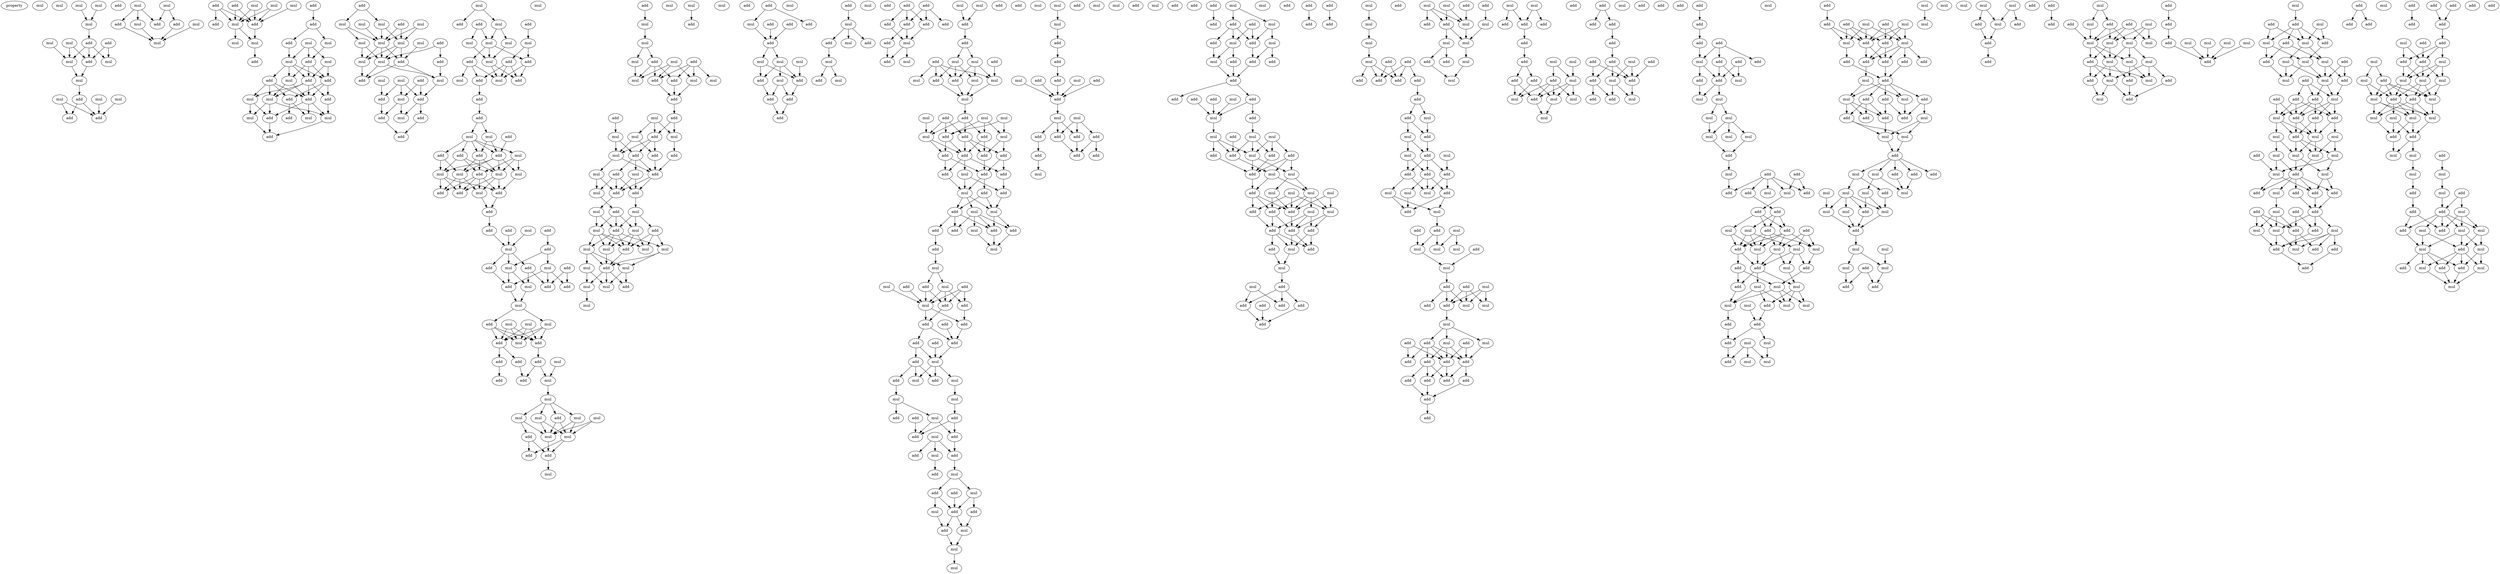 digraph {
    node [fontcolor=black]
    property [mul=2,lf=1.8]
    0 [ label = mul ];
    1 [ label = mul ];
    2 [ label = mul ];
    3 [ label = mul ];
    4 [ label = mul ];
    5 [ label = mul ];
    6 [ label = add ];
    7 [ label = add ];
    8 [ label = mul ];
    9 [ label = mul ];
    10 [ label = mul ];
    11 [ label = add ];
    12 [ label = mul ];
    13 [ label = mul ];
    14 [ label = mul ];
    15 [ label = add ];
    16 [ label = mul ];
    17 [ label = add ];
    18 [ label = add ];
    19 [ label = add ];
    20 [ label = mul ];
    21 [ label = mul ];
    22 [ label = add ];
    23 [ label = add ];
    24 [ label = add ];
    25 [ label = mul ];
    26 [ label = mul ];
    27 [ label = mul ];
    28 [ label = add ];
    29 [ label = add ];
    30 [ label = mul ];
    31 [ label = mul ];
    32 [ label = mul ];
    33 [ label = add ];
    34 [ label = mul ];
    35 [ label = add ];
    36 [ label = mul ];
    37 [ label = mul ];
    38 [ label = add ];
    39 [ label = add ];
    40 [ label = add ];
    41 [ label = add ];
    42 [ label = mul ];
    43 [ label = mul ];
    44 [ label = add ];
    45 [ label = mul ];
    46 [ label = mul ];
    47 [ label = add ];
    48 [ label = add ];
    49 [ label = mul ];
    50 [ label = add ];
    51 [ label = mul ];
    52 [ label = add ];
    53 [ label = add ];
    54 [ label = add ];
    55 [ label = mul ];
    56 [ label = mul ];
    57 [ label = mul ];
    58 [ label = add ];
    59 [ label = add ];
    60 [ label = mul ];
    61 [ label = add ];
    62 [ label = add ];
    63 [ label = add ];
    64 [ label = mul ];
    65 [ label = mul ];
    66 [ label = mul ];
    67 [ label = mul ];
    68 [ label = mul ];
    69 [ label = add ];
    70 [ label = mul ];
    71 [ label = mul ];
    72 [ label = mul ];
    73 [ label = add ];
    74 [ label = mul ];
    75 [ label = mul ];
    76 [ label = add ];
    77 [ label = add ];
    78 [ label = mul ];
    79 [ label = mul ];
    80 [ label = add ];
    81 [ label = mul ];
    82 [ label = mul ];
    83 [ label = add ];
    84 [ label = add ];
    85 [ label = mul ];
    86 [ label = add ];
    87 [ label = add ];
    88 [ label = add ];
    89 [ label = mul ];
    90 [ label = add ];
    91 [ label = add ];
    92 [ label = add ];
    93 [ label = mul ];
    94 [ label = mul ];
    95 [ label = mul ];
    96 [ label = mul ];
    97 [ label = mul ];
    98 [ label = mul ];
    99 [ label = add ];
    100 [ label = add ];
    101 [ label = add ];
    102 [ label = add ];
    103 [ label = mul ];
    104 [ label = mul ];
    105 [ label = mul ];
    106 [ label = add ];
    107 [ label = add ];
    108 [ label = add ];
    109 [ label = mul ];
    110 [ label = mul ];
    111 [ label = add ];
    112 [ label = add ];
    113 [ label = mul ];
    114 [ label = add ];
    115 [ label = add ];
    116 [ label = add ];
    117 [ label = mul ];
    118 [ label = mul ];
    119 [ label = mul ];
    120 [ label = mul ];
    121 [ label = add ];
    122 [ label = mul ];
    123 [ label = add ];
    124 [ label = add ];
    125 [ label = add ];
    126 [ label = add ];
    127 [ label = add ];
    128 [ label = mul ];
    129 [ label = add ];
    130 [ label = add ];
    131 [ label = mul ];
    132 [ label = add ];
    133 [ label = mul ];
    134 [ label = add ];
    135 [ label = add ];
    136 [ label = add ];
    137 [ label = mul ];
    138 [ label = add ];
    139 [ label = mul ];
    140 [ label = add ];
    141 [ label = add ];
    142 [ label = mul ];
    143 [ label = mul ];
    144 [ label = mul ];
    145 [ label = add ];
    146 [ label = mul ];
    147 [ label = mul ];
    148 [ label = add ];
    149 [ label = add ];
    150 [ label = add ];
    151 [ label = mul ];
    152 [ label = add ];
    153 [ label = add ];
    154 [ label = add ];
    155 [ label = add ];
    156 [ label = mul ];
    157 [ label = mul ];
    158 [ label = mul ];
    159 [ label = add ];
    160 [ label = mul ];
    161 [ label = mul ];
    162 [ label = mul ];
    163 [ label = mul ];
    164 [ label = mul ];
    165 [ label = add ];
    166 [ label = add ];
    167 [ label = add ];
    168 [ label = add ];
    169 [ label = mul ];
    170 [ label = mul ];
    171 [ label = mul ];
    172 [ label = mul ];
    173 [ label = add ];
    174 [ label = mul ];
    175 [ label = add ];
    176 [ label = mul ];
    177 [ label = mul ];
    178 [ label = add ];
    179 [ label = add ];
    180 [ label = mul ];
    181 [ label = add ];
    182 [ label = add ];
    183 [ label = mul ];
    184 [ label = add ];
    185 [ label = add ];
    186 [ label = mul ];
    187 [ label = mul ];
    188 [ label = mul ];
    189 [ label = add ];
    190 [ label = mul ];
    191 [ label = add ];
    192 [ label = add ];
    193 [ label = mul ];
    194 [ label = add ];
    195 [ label = add ];
    196 [ label = mul ];
    197 [ label = mul ];
    198 [ label = add ];
    199 [ label = add ];
    200 [ label = add ];
    201 [ label = mul ];
    202 [ label = mul ];
    203 [ label = add ];
    204 [ label = add ];
    205 [ label = mul ];
    206 [ label = mul ];
    207 [ label = mul ];
    208 [ label = mul ];
    209 [ label = mul ];
    210 [ label = add ];
    211 [ label = mul ];
    212 [ label = mul ];
    213 [ label = mul ];
    214 [ label = add ];
    215 [ label = mul ];
    216 [ label = mul ];
    217 [ label = add ];
    218 [ label = mul ];
    219 [ label = mul ];
    220 [ label = mul ];
    221 [ label = add ];
    222 [ label = mul ];
    223 [ label = add ];
    224 [ label = add ];
    225 [ label = mul ];
    226 [ label = add ];
    227 [ label = add ];
    228 [ label = add ];
    229 [ label = mul ];
    230 [ label = add ];
    231 [ label = mul ];
    232 [ label = mul ];
    233 [ label = mul ];
    234 [ label = add ];
    235 [ label = mul ];
    236 [ label = add ];
    237 [ label = add ];
    238 [ label = add ];
    239 [ label = add ];
    240 [ label = add ];
    241 [ label = mul ];
    242 [ label = mul ];
    243 [ label = add ];
    244 [ label = mul ];
    245 [ label = add ];
    246 [ label = add ];
    247 [ label = mul ];
    248 [ label = add ];
    249 [ label = mul ];
    250 [ label = add ];
    251 [ label = add ];
    252 [ label = add ];
    253 [ label = add ];
    254 [ label = add ];
    255 [ label = add ];
    256 [ label = add ];
    257 [ label = mul ];
    258 [ label = add ];
    259 [ label = mul ];
    260 [ label = mul ];
    261 [ label = mul ];
    262 [ label = add ];
    263 [ label = add ];
    264 [ label = add ];
    265 [ label = mul ];
    266 [ label = add ];
    267 [ label = mul ];
    268 [ label = mul ];
    269 [ label = mul ];
    270 [ label = mul ];
    271 [ label = add ];
    272 [ label = add ];
    273 [ label = mul ];
    274 [ label = mul ];
    275 [ label = mul ];
    276 [ label = add ];
    277 [ label = mul ];
    278 [ label = add ];
    279 [ label = add ];
    280 [ label = mul ];
    281 [ label = mul ];
    282 [ label = add ];
    283 [ label = add ];
    284 [ label = add ];
    285 [ label = add ];
    286 [ label = add ];
    287 [ label = add ];
    288 [ label = add ];
    289 [ label = add ];
    290 [ label = add ];
    291 [ label = mul ];
    292 [ label = add ];
    293 [ label = mul ];
    294 [ label = add ];
    295 [ label = mul ];
    296 [ label = add ];
    297 [ label = mul ];
    298 [ label = add ];
    299 [ label = add ];
    300 [ label = add ];
    301 [ label = add ];
    302 [ label = mul ];
    303 [ label = add ];
    304 [ label = mul ];
    305 [ label = mul ];
    306 [ label = mul ];
    307 [ label = add ];
    308 [ label = add ];
    309 [ label = add ];
    310 [ label = mul ];
    311 [ label = add ];
    312 [ label = add ];
    313 [ label = mul ];
    314 [ label = add ];
    315 [ label = add ];
    316 [ label = add ];
    317 [ label = add ];
    318 [ label = add ];
    319 [ label = add ];
    320 [ label = add ];
    321 [ label = mul ];
    322 [ label = mul ];
    323 [ label = add ];
    324 [ label = add ];
    325 [ label = mul ];
    326 [ label = mul ];
    327 [ label = add ];
    328 [ label = mul ];
    329 [ label = add ];
    330 [ label = mul ];
    331 [ label = add ];
    332 [ label = add ];
    333 [ label = add ];
    334 [ label = mul ];
    335 [ label = add ];
    336 [ label = add ];
    337 [ label = mul ];
    338 [ label = mul ];
    339 [ label = add ];
    340 [ label = add ];
    341 [ label = add ];
    342 [ label = mul ];
    343 [ label = add ];
    344 [ label = add ];
    345 [ label = mul ];
    346 [ label = add ];
    347 [ label = mul ];
    348 [ label = add ];
    349 [ label = add ];
    350 [ label = mul ];
    351 [ label = mul ];
    352 [ label = mul ];
    353 [ label = mul ];
    354 [ label = add ];
    355 [ label = mul ];
    356 [ label = add ];
    357 [ label = mul ];
    358 [ label = mul ];
    359 [ label = add ];
    360 [ label = mul ];
    361 [ label = add ];
    362 [ label = mul ];
    363 [ label = add ];
    364 [ label = add ];
    365 [ label = mul ];
    366 [ label = add ];
    367 [ label = add ];
    368 [ label = mul ];
    369 [ label = mul ];
    370 [ label = add ];
    371 [ label = add ];
    372 [ label = add ];
    373 [ label = add ];
    374 [ label = add ];
    375 [ label = add ];
    376 [ label = add ];
    377 [ label = add ];
    378 [ label = mul ];
    379 [ label = add ];
    380 [ label = add ];
    381 [ label = add ];
    382 [ label = mul ];
    383 [ label = mul ];
    384 [ label = add ];
    385 [ label = add ];
    386 [ label = mul ];
    387 [ label = mul ];
    388 [ label = add ];
    389 [ label = add ];
    390 [ label = add ];
    391 [ label = mul ];
    392 [ label = add ];
    393 [ label = mul ];
    394 [ label = add ];
    395 [ label = add ];
    396 [ label = mul ];
    397 [ label = add ];
    398 [ label = add ];
    399 [ label = add ];
    400 [ label = add ];
    401 [ label = add ];
    402 [ label = mul ];
    403 [ label = mul ];
    404 [ label = add ];
    405 [ label = mul ];
    406 [ label = mul ];
    407 [ label = add ];
    408 [ label = add ];
    409 [ label = add ];
    410 [ label = mul ];
    411 [ label = add ];
    412 [ label = mul ];
    413 [ label = mul ];
    414 [ label = add ];
    415 [ label = mul ];
    416 [ label = mul ];
    417 [ label = mul ];
    418 [ label = mul ];
    419 [ label = add ];
    420 [ label = mul ];
    421 [ label = mul ];
    422 [ label = add ];
    423 [ label = add ];
    424 [ label = add ];
    425 [ label = add ];
    426 [ label = add ];
    427 [ label = add ];
    428 [ label = add ];
    429 [ label = mul ];
    430 [ label = add ];
    431 [ label = add ];
    432 [ label = mul ];
    433 [ label = add ];
    434 [ label = add ];
    435 [ label = mul ];
    436 [ label = add ];
    437 [ label = add ];
    438 [ label = add ];
    439 [ label = add ];
    440 [ label = add ];
    441 [ label = add ];
    442 [ label = add ];
    443 [ label = mul ];
    444 [ label = mul ];
    445 [ label = add ];
    446 [ label = mul ];
    447 [ label = add ];
    448 [ label = mul ];
    449 [ label = add ];
    450 [ label = add ];
    451 [ label = add ];
    452 [ label = add ];
    453 [ label = add ];
    454 [ label = add ];
    455 [ label = mul ];
    456 [ label = add ];
    457 [ label = add ];
    458 [ label = add ];
    459 [ label = mul ];
    460 [ label = add ];
    461 [ label = mul ];
    462 [ label = mul ];
    463 [ label = add ];
    464 [ label = add ];
    465 [ label = add ];
    466 [ label = add ];
    467 [ label = mul ];
    468 [ label = mul ];
    469 [ label = mul ];
    470 [ label = mul ];
    471 [ label = add ];
    472 [ label = add ];
    473 [ label = mul ];
    474 [ label = add ];
    475 [ label = mul ];
    476 [ label = add ];
    477 [ label = mul ];
    478 [ label = mul ];
    479 [ label = mul ];
    480 [ label = add ];
    481 [ label = mul ];
    482 [ label = add ];
    483 [ label = add ];
    484 [ label = add ];
    485 [ label = mul ];
    486 [ label = mul ];
    487 [ label = mul ];
    488 [ label = add ];
    489 [ label = mul ];
    490 [ label = add ];
    491 [ label = mul ];
    492 [ label = add ];
    493 [ label = add ];
    494 [ label = add ];
    495 [ label = add ];
    496 [ label = add ];
    497 [ label = add ];
    498 [ label = add ];
    499 [ label = add ];
    500 [ label = add ];
    501 [ label = add ];
    502 [ label = mul ];
    503 [ label = add ];
    504 [ label = add ];
    505 [ label = mul ];
    506 [ label = add ];
    507 [ label = mul ];
    508 [ label = add ];
    509 [ label = add ];
    510 [ label = mul ];
    511 [ label = mul ];
    512 [ label = mul ];
    513 [ label = add ];
    514 [ label = add ];
    515 [ label = mul ];
    516 [ label = mul ];
    517 [ label = mul ];
    518 [ label = mul ];
    519 [ label = add ];
    520 [ label = add ];
    521 [ label = add ];
    522 [ label = add ];
    523 [ label = add ];
    524 [ label = mul ];
    525 [ label = add ];
    526 [ label = mul ];
    527 [ label = add ];
    528 [ label = add ];
    529 [ label = mul ];
    530 [ label = add ];
    531 [ label = mul ];
    532 [ label = mul ];
    533 [ label = add ];
    534 [ label = mul ];
    535 [ label = mul ];
    536 [ label = add ];
    537 [ label = mul ];
    538 [ label = add ];
    539 [ label = add ];
    540 [ label = add ];
    541 [ label = add ];
    542 [ label = add ];
    543 [ label = add ];
    544 [ label = add ];
    545 [ label = add ];
    546 [ label = add ];
    547 [ label = mul ];
    548 [ label = add ];
    549 [ label = mul ];
    550 [ label = add ];
    551 [ label = mul ];
    552 [ label = add ];
    553 [ label = add ];
    554 [ label = add ];
    555 [ label = add ];
    556 [ label = add ];
    557 [ label = add ];
    558 [ label = add ];
    559 [ label = add ];
    560 [ label = add ];
    561 [ label = mul ];
    562 [ label = mul ];
    563 [ label = add ];
    564 [ label = add ];
    565 [ label = mul ];
    566 [ label = mul ];
    567 [ label = mul ];
    568 [ label = mul ];
    569 [ label = mul ];
    570 [ label = mul ];
    571 [ label = mul ];
    572 [ label = add ];
    573 [ label = mul ];
    574 [ label = add ];
    575 [ label = add ];
    576 [ label = mul ];
    577 [ label = add ];
    578 [ label = mul ];
    579 [ label = add ];
    580 [ label = add ];
    581 [ label = add ];
    582 [ label = add ];
    583 [ label = mul ];
    584 [ label = add ];
    585 [ label = add ];
    586 [ label = mul ];
    587 [ label = add ];
    588 [ label = mul ];
    589 [ label = mul ];
    590 [ label = mul ];
    591 [ label = mul ];
    592 [ label = add ];
    593 [ label = add ];
    594 [ label = add ];
    595 [ label = mul ];
    596 [ label = add ];
    597 [ label = mul ];
    598 [ label = mul ];
    599 [ label = mul ];
    600 [ label = add ];
    601 [ label = mul ];
    602 [ label = mul ];
    603 [ label = mul ];
    604 [ label = mul ];
    605 [ label = add ];
    606 [ label = add ];
    607 [ label = add ];
    608 [ label = mul ];
    609 [ label = add ];
    610 [ label = mul ];
    611 [ label = add ];
    612 [ label = mul ];
    613 [ label = mul ];
    614 [ label = mul ];
    615 [ label = add ];
    616 [ label = mul ];
    617 [ label = add ];
    618 [ label = add ];
    619 [ label = add ];
    620 [ label = mul ];
    621 [ label = mul ];
    622 [ label = add ];
    623 [ label = mul ];
    624 [ label = add ];
    625 [ label = add ];
    626 [ label = add ];
    627 [ label = add ];
    628 [ label = add ];
    629 [ label = add ];
    630 [ label = add ];
    631 [ label = mul ];
    632 [ label = mul ];
    633 [ label = mul ];
    634 [ label = add ];
    635 [ label = add ];
    636 [ label = add ];
    637 [ label = add ];
    638 [ label = add ];
    639 [ label = add ];
    640 [ label = add ];
    641 [ label = mul ];
    642 [ label = mul ];
    643 [ label = mul ];
    644 [ label = add ];
    645 [ label = mul ];
    646 [ label = add ];
    647 [ label = add ];
    648 [ label = mul ];
    649 [ label = add ];
    650 [ label = mul ];
    651 [ label = mul ];
    652 [ label = mul ];
    653 [ label = add ];
    654 [ label = mul ];
    655 [ label = mul ];
    656 [ label = add ];
    657 [ label = mul ];
    658 [ label = mul ];
    659 [ label = add ];
    660 [ label = mul ];
    661 [ label = mul ];
    662 [ label = mul ];
    663 [ label = mul ];
    664 [ label = add ];
    665 [ label = add ];
    666 [ label = add ];
    667 [ label = mul ];
    668 [ label = mul ];
    669 [ label = mul ];
    670 [ label = mul ];
    671 [ label = mul ];
    672 [ label = mul ];
    673 [ label = add ];
    674 [ label = add ];
    675 [ label = mul ];
    676 [ label = add ];
    677 [ label = add ];
    678 [ label = add ];
    679 [ label = add ];
    680 [ label = add ];
    681 [ label = mul ];
    682 [ label = add ];
    683 [ label = mul ];
    684 [ label = add ];
    685 [ label = add ];
    686 [ label = mul ];
    687 [ label = mul ];
    688 [ label = mul ];
    689 [ label = mul ];
    690 [ label = mul ];
    691 [ label = mul ];
    692 [ label = mul ];
    693 [ label = mul ];
    694 [ label = add ];
    695 [ label = mul ];
    696 [ label = add ];
    697 [ label = add ];
    698 [ label = mul ];
    699 [ label = add ];
    700 [ label = mul ];
    701 [ label = add ];
    702 [ label = add ];
    703 [ label = add ];
    704 [ label = mul ];
    705 [ label = mul ];
    706 [ label = mul ];
    707 [ label = add ];
    708 [ label = mul ];
    709 [ label = add ];
    710 [ label = mul ];
    711 [ label = add ];
    712 [ label = mul ];
    713 [ label = add ];
    714 [ label = mul ];
    715 [ label = mul ];
    716 [ label = add ];
    717 [ label = add ];
    718 [ label = mul ];
    719 [ label = mul ];
    720 [ label = add ];
    721 [ label = add ];
    722 [ label = mul ];
    723 [ label = add ];
    724 [ label = add ];
    725 [ label = mul ];
    726 [ label = mul ];
    727 [ label = add ];
    728 [ label = add ];
    729 [ label = add ];
    730 [ label = mul ];
    731 [ label = add ];
    732 [ label = mul ];
    733 [ label = add ];
    734 [ label = add ];
    735 [ label = mul ];
    736 [ label = add ];
    737 [ label = mul ];
    738 [ label = mul ];
    739 [ label = mul ];
    740 [ label = mul ];
    741 [ label = mul ];
    742 [ label = add ];
    743 [ label = mul ];
    744 [ label = mul ];
    745 [ label = mul ];
    746 [ label = add ];
    747 [ label = add ];
    748 [ label = add ];
    749 [ label = add ];
    750 [ label = mul ];
    751 [ label = add ];
    752 [ label = add ];
    753 [ label = mul ];
    754 [ label = add ];
    755 [ label = add ];
    756 [ label = add ];
    757 [ label = mul ];
    758 [ label = mul ];
    759 [ label = mul ];
    760 [ label = add ];
    761 [ label = mul ];
    762 [ label = add ];
    763 [ label = add ];
    764 [ label = add ];
    765 [ label = add ];
    766 [ label = add ];
    767 [ label = mul ];
    768 [ label = add ];
    769 [ label = add ];
    770 [ label = add ];
    771 [ label = add ];
    772 [ label = add ];
    773 [ label = add ];
    774 [ label = add ];
    775 [ label = add ];
    776 [ label = add ];
    777 [ label = mul ];
    778 [ label = add ];
    779 [ label = add ];
    780 [ label = add ];
    781 [ label = mul ];
    782 [ label = mul ];
    783 [ label = mul ];
    784 [ label = add ];
    785 [ label = mul ];
    786 [ label = mul ];
    787 [ label = mul ];
    788 [ label = add ];
    789 [ label = add ];
    790 [ label = mul ];
    791 [ label = mul ];
    792 [ label = mul ];
    793 [ label = mul ];
    794 [ label = mul ];
    795 [ label = mul ];
    796 [ label = add ];
    797 [ label = add ];
    798 [ label = mul ];
    799 [ label = mul ];
    800 [ label = add ];
    801 [ label = mul ];
    802 [ label = mul ];
    803 [ label = add ];
    804 [ label = mul ];
    805 [ label = add ];
    806 [ label = mul ];
    807 [ label = add ];
    808 [ label = add ];
    809 [ label = mul ];
    810 [ label = mul ];
    811 [ label = add ];
    812 [ label = mul ];
    813 [ label = add ];
    814 [ label = add ];
    815 [ label = mul ];
    816 [ label = mul ];
    817 [ label = add ];
    818 [ label = mul ];
    819 [ label = add ];
    820 [ label = mul ];
    821 [ label = add ];
    822 [ label = mul ];
    823 [ label = add ];
    2 -> 4 [ name = 0 ];
    3 -> 4 [ name = 1 ];
    4 -> 6 [ name = 2 ];
    5 -> 9 [ name = 3 ];
    5 -> 11 [ name = 4 ];
    6 -> 9 [ name = 5 ];
    6 -> 10 [ name = 6 ];
    6 -> 11 [ name = 7 ];
    7 -> 10 [ name = 8 ];
    7 -> 11 [ name = 9 ];
    8 -> 9 [ name = 10 ];
    9 -> 12 [ name = 11 ];
    11 -> 12 [ name = 12 ];
    12 -> 17 [ name = 13 ];
    13 -> 19 [ name = 14 ];
    14 -> 19 [ name = 15 ];
    16 -> 18 [ name = 16 ];
    16 -> 19 [ name = 17 ];
    17 -> 18 [ name = 18 ];
    17 -> 19 [ name = 19 ];
    20 -> 22 [ name = 20 ];
    20 -> 23 [ name = 21 ];
    20 -> 26 [ name = 22 ];
    21 -> 23 [ name = 23 ];
    21 -> 24 [ name = 24 ];
    22 -> 27 [ name = 25 ];
    24 -> 27 [ name = 26 ];
    25 -> 27 [ name = 27 ];
    26 -> 27 [ name = 28 ];
    28 -> 33 [ name = 29 ];
    28 -> 34 [ name = 30 ];
    28 -> 35 [ name = 31 ];
    29 -> 34 [ name = 32 ];
    29 -> 35 [ name = 33 ];
    30 -> 34 [ name = 34 ];
    30 -> 35 [ name = 35 ];
    31 -> 34 [ name = 36 ];
    31 -> 35 [ name = 37 ];
    32 -> 35 [ name = 38 ];
    34 -> 36 [ name = 39 ];
    34 -> 37 [ name = 40 ];
    35 -> 36 [ name = 41 ];
    36 -> 38 [ name = 42 ];
    39 -> 40 [ name = 43 ];
    40 -> 41 [ name = 44 ];
    40 -> 43 [ name = 45 ];
    41 -> 46 [ name = 46 ];
    42 -> 44 [ name = 47 ];
    42 -> 45 [ name = 48 ];
    42 -> 46 [ name = 49 ];
    43 -> 44 [ name = 50 ];
    44 -> 47 [ name = 51 ];
    44 -> 48 [ name = 52 ];
    44 -> 49 [ name = 53 ];
    45 -> 47 [ name = 54 ];
    45 -> 48 [ name = 55 ];
    46 -> 47 [ name = 56 ];
    46 -> 48 [ name = 57 ];
    46 -> 49 [ name = 58 ];
    46 -> 50 [ name = 59 ];
    47 -> 51 [ name = 60 ];
    47 -> 52 [ name = 61 ];
    47 -> 53 [ name = 62 ];
    47 -> 55 [ name = 63 ];
    48 -> 52 [ name = 64 ];
    48 -> 53 [ name = 65 ];
    48 -> 54 [ name = 66 ];
    49 -> 51 [ name = 67 ];
    49 -> 52 [ name = 68 ];
    50 -> 51 [ name = 69 ];
    50 -> 52 [ name = 70 ];
    50 -> 54 [ name = 71 ];
    50 -> 55 [ name = 72 ];
    51 -> 57 [ name = 73 ];
    51 -> 59 [ name = 74 ];
    51 -> 60 [ name = 75 ];
    52 -> 56 [ name = 76 ];
    52 -> 57 [ name = 77 ];
    52 -> 59 [ name = 78 ];
    53 -> 57 [ name = 79 ];
    54 -> 56 [ name = 80 ];
    54 -> 58 [ name = 81 ];
    55 -> 59 [ name = 82 ];
    55 -> 60 [ name = 83 ];
    57 -> 61 [ name = 84 ];
    59 -> 61 [ name = 85 ];
    60 -> 61 [ name = 86 ];
    62 -> 65 [ name = 87 ];
    62 -> 67 [ name = 88 ];
    63 -> 68 [ name = 89 ];
    63 -> 70 [ name = 90 ];
    64 -> 68 [ name = 91 ];
    65 -> 68 [ name = 92 ];
    65 -> 71 [ name = 93 ];
    66 -> 68 [ name = 94 ];
    66 -> 70 [ name = 95 ];
    67 -> 68 [ name = 96 ];
    67 -> 70 [ name = 97 ];
    68 -> 74 [ name = 98 ];
    68 -> 75 [ name = 99 ];
    68 -> 76 [ name = 100 ];
    69 -> 73 [ name = 101 ];
    69 -> 74 [ name = 102 ];
    70 -> 74 [ name = 103 ];
    70 -> 75 [ name = 104 ];
    70 -> 76 [ name = 105 ];
    71 -> 74 [ name = 106 ];
    71 -> 75 [ name = 107 ];
    72 -> 76 [ name = 108 ];
    73 -> 78 [ name = 109 ];
    74 -> 77 [ name = 110 ];
    74 -> 78 [ name = 111 ];
    75 -> 77 [ name = 112 ];
    76 -> 77 [ name = 113 ];
    76 -> 78 [ name = 114 ];
    78 -> 83 [ name = 115 ];
    79 -> 82 [ name = 116 ];
    79 -> 83 [ name = 117 ];
    79 -> 84 [ name = 118 ];
    80 -> 82 [ name = 119 ];
    80 -> 83 [ name = 120 ];
    81 -> 84 [ name = 121 ];
    82 -> 85 [ name = 122 ];
    82 -> 87 [ name = 123 ];
    83 -> 85 [ name = 124 ];
    83 -> 86 [ name = 125 ];
    84 -> 87 [ name = 126 ];
    86 -> 88 [ name = 127 ];
    87 -> 88 [ name = 128 ];
    89 -> 92 [ name = 129 ];
    89 -> 93 [ name = 130 ];
    90 -> 95 [ name = 131 ];
    90 -> 97 [ name = 132 ];
    91 -> 94 [ name = 133 ];
    93 -> 95 [ name = 134 ];
    93 -> 96 [ name = 135 ];
    94 -> 99 [ name = 136 ];
    94 -> 101 [ name = 137 ];
    95 -> 98 [ name = 138 ];
    95 -> 100 [ name = 139 ];
    95 -> 101 [ name = 140 ];
    96 -> 98 [ name = 141 ];
    97 -> 98 [ name = 142 ];
    98 -> 102 [ name = 143 ];
    98 -> 104 [ name = 144 ];
    99 -> 102 [ name = 145 ];
    99 -> 104 [ name = 146 ];
    99 -> 106 [ name = 147 ];
    100 -> 104 [ name = 148 ];
    100 -> 105 [ name = 149 ];
    100 -> 106 [ name = 150 ];
    101 -> 102 [ name = 151 ];
    101 -> 104 [ name = 152 ];
    106 -> 107 [ name = 153 ];
    107 -> 108 [ name = 154 ];
    108 -> 109 [ name = 155 ];
    108 -> 110 [ name = 156 ];
    109 -> 112 [ name = 157 ];
    109 -> 116 [ name = 158 ];
    110 -> 112 [ name = 159 ];
    110 -> 113 [ name = 160 ];
    110 -> 114 [ name = 161 ];
    110 -> 115 [ name = 162 ];
    110 -> 116 [ name = 163 ];
    111 -> 116 [ name = 164 ];
    112 -> 118 [ name = 165 ];
    112 -> 119 [ name = 166 ];
    112 -> 121 [ name = 167 ];
    113 -> 118 [ name = 168 ];
    113 -> 120 [ name = 169 ];
    113 -> 121 [ name = 170 ];
    114 -> 117 [ name = 171 ];
    114 -> 119 [ name = 172 ];
    115 -> 117 [ name = 173 ];
    115 -> 118 [ name = 174 ];
    115 -> 121 [ name = 175 ];
    116 -> 117 [ name = 176 ];
    116 -> 118 [ name = 177 ];
    116 -> 119 [ name = 178 ];
    116 -> 120 [ name = 179 ];
    117 -> 123 [ name = 180 ];
    117 -> 124 [ name = 181 ];
    117 -> 125 [ name = 182 ];
    118 -> 122 [ name = 183 ];
    118 -> 123 [ name = 184 ];
    118 -> 124 [ name = 185 ];
    119 -> 122 [ name = 186 ];
    119 -> 123 [ name = 187 ];
    119 -> 125 [ name = 188 ];
    120 -> 124 [ name = 189 ];
    121 -> 122 [ name = 190 ];
    121 -> 123 [ name = 191 ];
    121 -> 124 [ name = 192 ];
    121 -> 125 [ name = 193 ];
    122 -> 126 [ name = 194 ];
    124 -> 126 [ name = 195 ];
    126 -> 129 [ name = 196 ];
    127 -> 131 [ name = 197 ];
    128 -> 131 [ name = 198 ];
    129 -> 131 [ name = 199 ];
    130 -> 132 [ name = 200 ];
    131 -> 133 [ name = 201 ];
    131 -> 135 [ name = 202 ];
    131 -> 136 [ name = 203 ];
    132 -> 133 [ name = 204 ];
    132 -> 137 [ name = 205 ];
    133 -> 139 [ name = 206 ];
    133 -> 141 [ name = 207 ];
    134 -> 138 [ name = 208 ];
    134 -> 140 [ name = 209 ];
    135 -> 139 [ name = 210 ];
    135 -> 140 [ name = 211 ];
    136 -> 141 [ name = 212 ];
    137 -> 138 [ name = 213 ];
    137 -> 140 [ name = 214 ];
    137 -> 141 [ name = 215 ];
    139 -> 142 [ name = 216 ];
    141 -> 142 [ name = 217 ];
    142 -> 144 [ name = 218 ];
    142 -> 145 [ name = 219 ];
    143 -> 147 [ name = 220 ];
    143 -> 148 [ name = 221 ];
    143 -> 149 [ name = 222 ];
    144 -> 147 [ name = 223 ];
    144 -> 148 [ name = 224 ];
    144 -> 149 [ name = 225 ];
    145 -> 147 [ name = 226 ];
    145 -> 148 [ name = 227 ];
    145 -> 149 [ name = 228 ];
    146 -> 147 [ name = 229 ];
    146 -> 148 [ name = 230 ];
    146 -> 149 [ name = 231 ];
    148 -> 152 [ name = 232 ];
    148 -> 153 [ name = 233 ];
    149 -> 150 [ name = 234 ];
    150 -> 154 [ name = 235 ];
    150 -> 156 [ name = 236 ];
    151 -> 156 [ name = 237 ];
    152 -> 155 [ name = 238 ];
    153 -> 154 [ name = 239 ];
    156 -> 157 [ name = 240 ];
    157 -> 159 [ name = 241 ];
    157 -> 160 [ name = 242 ];
    157 -> 161 [ name = 243 ];
    157 -> 162 [ name = 244 ];
    158 -> 163 [ name = 245 ];
    158 -> 164 [ name = 246 ];
    159 -> 163 [ name = 247 ];
    159 -> 164 [ name = 248 ];
    160 -> 164 [ name = 249 ];
    160 -> 165 [ name = 250 ];
    161 -> 163 [ name = 251 ];
    161 -> 164 [ name = 252 ];
    162 -> 163 [ name = 253 ];
    162 -> 164 [ name = 254 ];
    163 -> 167 [ name = 255 ];
    163 -> 168 [ name = 256 ];
    164 -> 167 [ name = 257 ];
    165 -> 167 [ name = 258 ];
    165 -> 168 [ name = 259 ];
    166 -> 169 [ name = 260 ];
    167 -> 170 [ name = 261 ];
    169 -> 171 [ name = 262 ];
    171 -> 172 [ name = 263 ];
    171 -> 175 [ name = 264 ];
    172 -> 177 [ name = 265 ];
    173 -> 176 [ name = 266 ];
    173 -> 178 [ name = 267 ];
    173 -> 179 [ name = 268 ];
    173 -> 180 [ name = 269 ];
    174 -> 176 [ name = 270 ];
    174 -> 177 [ name = 271 ];
    174 -> 178 [ name = 272 ];
    175 -> 177 [ name = 273 ];
    175 -> 178 [ name = 274 ];
    175 -> 179 [ name = 275 ];
    176 -> 181 [ name = 276 ];
    178 -> 181 [ name = 277 ];
    179 -> 181 [ name = 278 ];
    181 -> 184 [ name = 279 ];
    182 -> 186 [ name = 280 ];
    183 -> 185 [ name = 281 ];
    183 -> 187 [ name = 282 ];
    183 -> 188 [ name = 283 ];
    184 -> 185 [ name = 284 ];
    184 -> 187 [ name = 285 ];
    185 -> 189 [ name = 286 ];
    185 -> 190 [ name = 287 ];
    185 -> 191 [ name = 288 ];
    186 -> 189 [ name = 289 ];
    186 -> 190 [ name = 290 ];
    187 -> 192 [ name = 291 ];
    188 -> 190 [ name = 292 ];
    188 -> 191 [ name = 293 ];
    189 -> 194 [ name = 294 ];
    189 -> 195 [ name = 295 ];
    189 -> 196 [ name = 296 ];
    190 -> 193 [ name = 297 ];
    190 -> 194 [ name = 298 ];
    191 -> 194 [ name = 299 ];
    192 -> 194 [ name = 300 ];
    193 -> 197 [ name = 301 ];
    193 -> 198 [ name = 302 ];
    194 -> 198 [ name = 303 ];
    194 -> 199 [ name = 304 ];
    195 -> 197 [ name = 305 ];
    195 -> 198 [ name = 306 ];
    195 -> 199 [ name = 307 ];
    196 -> 198 [ name = 308 ];
    196 -> 199 [ name = 309 ];
    197 -> 200 [ name = 310 ];
    198 -> 201 [ name = 311 ];
    199 -> 202 [ name = 312 ];
    200 -> 204 [ name = 313 ];
    200 -> 205 [ name = 314 ];
    200 -> 206 [ name = 315 ];
    201 -> 204 [ name = 316 ];
    201 -> 205 [ name = 317 ];
    202 -> 203 [ name = 318 ];
    202 -> 204 [ name = 319 ];
    202 -> 206 [ name = 320 ];
    203 -> 209 [ name = 321 ];
    203 -> 210 [ name = 322 ];
    203 -> 211 [ name = 323 ];
    204 -> 207 [ name = 324 ];
    204 -> 208 [ name = 325 ];
    204 -> 210 [ name = 326 ];
    204 -> 211 [ name = 327 ];
    205 -> 207 [ name = 328 ];
    205 -> 208 [ name = 329 ];
    205 -> 209 [ name = 330 ];
    205 -> 210 [ name = 331 ];
    206 -> 207 [ name = 332 ];
    206 -> 209 [ name = 333 ];
    206 -> 210 [ name = 334 ];
    207 -> 214 [ name = 335 ];
    208 -> 212 [ name = 336 ];
    208 -> 213 [ name = 337 ];
    208 -> 214 [ name = 338 ];
    210 -> 214 [ name = 339 ];
    211 -> 212 [ name = 340 ];
    211 -> 214 [ name = 341 ];
    212 -> 216 [ name = 342 ];
    212 -> 217 [ name = 343 ];
    213 -> 215 [ name = 344 ];
    213 -> 216 [ name = 345 ];
    214 -> 215 [ name = 346 ];
    214 -> 216 [ name = 347 ];
    214 -> 217 [ name = 348 ];
    215 -> 219 [ name = 349 ];
    220 -> 221 [ name = 350 ];
    224 -> 225 [ name = 351 ];
    224 -> 226 [ name = 352 ];
    225 -> 230 [ name = 353 ];
    227 -> 230 [ name = 354 ];
    228 -> 230 [ name = 355 ];
    230 -> 232 [ name = 356 ];
    230 -> 233 [ name = 357 ];
    231 -> 234 [ name = 358 ];
    232 -> 234 [ name = 359 ];
    232 -> 236 [ name = 360 ];
    233 -> 234 [ name = 361 ];
    233 -> 235 [ name = 362 ];
    233 -> 236 [ name = 363 ];
    234 -> 238 [ name = 364 ];
    235 -> 237 [ name = 365 ];
    235 -> 238 [ name = 366 ];
    236 -> 237 [ name = 367 ];
    237 -> 239 [ name = 368 ];
    238 -> 239 [ name = 369 ];
    240 -> 242 [ name = 370 ];
    242 -> 243 [ name = 371 ];
    242 -> 244 [ name = 372 ];
    242 -> 245 [ name = 373 ];
    243 -> 247 [ name = 374 ];
    247 -> 248 [ name = 375 ];
    247 -> 249 [ name = 376 ];
    250 -> 252 [ name = 377 ];
    250 -> 254 [ name = 378 ];
    250 -> 255 [ name = 379 ];
    251 -> 252 [ name = 380 ];
    251 -> 253 [ name = 381 ];
    251 -> 255 [ name = 382 ];
    252 -> 256 [ name = 383 ];
    252 -> 257 [ name = 384 ];
    254 -> 257 [ name = 385 ];
    255 -> 257 [ name = 386 ];
    256 -> 258 [ name = 387 ];
    257 -> 258 [ name = 388 ];
    257 -> 261 [ name = 389 ];
    259 -> 262 [ name = 390 ];
    260 -> 262 [ name = 391 ];
    262 -> 263 [ name = 392 ];
    263 -> 265 [ name = 393 ];
    263 -> 267 [ name = 394 ];
    264 -> 268 [ name = 395 ];
    264 -> 270 [ name = 396 ];
    264 -> 271 [ name = 397 ];
    264 -> 272 [ name = 398 ];
    265 -> 268 [ name = 399 ];
    265 -> 269 [ name = 400 ];
    265 -> 271 [ name = 401 ];
    266 -> 268 [ name = 402 ];
    267 -> 269 [ name = 403 ];
    267 -> 271 [ name = 404 ];
    267 -> 272 [ name = 405 ];
    268 -> 273 [ name = 406 ];
    269 -> 273 [ name = 407 ];
    271 -> 273 [ name = 408 ];
    272 -> 273 [ name = 409 ];
    273 -> 276 [ name = 410 ];
    274 -> 280 [ name = 411 ];
    275 -> 279 [ name = 412 ];
    275 -> 281 [ name = 413 ];
    276 -> 280 [ name = 414 ];
    276 -> 282 [ name = 415 ];
    276 -> 283 [ name = 416 ];
    277 -> 279 [ name = 417 ];
    277 -> 281 [ name = 418 ];
    277 -> 283 [ name = 419 ];
    278 -> 279 [ name = 420 ];
    278 -> 280 [ name = 421 ];
    278 -> 282 [ name = 422 ];
    279 -> 284 [ name = 423 ];
    279 -> 285 [ name = 424 ];
    280 -> 284 [ name = 425 ];
    280 -> 285 [ name = 426 ];
    281 -> 286 [ name = 427 ];
    281 -> 287 [ name = 428 ];
    282 -> 285 [ name = 429 ];
    282 -> 286 [ name = 430 ];
    282 -> 287 [ name = 431 ];
    283 -> 285 [ name = 432 ];
    283 -> 286 [ name = 433 ];
    284 -> 288 [ name = 434 ];
    284 -> 289 [ name = 435 ];
    285 -> 289 [ name = 436 ];
    285 -> 290 [ name = 437 ];
    285 -> 291 [ name = 438 ];
    286 -> 288 [ name = 439 ];
    287 -> 288 [ name = 440 ];
    287 -> 290 [ name = 441 ];
    288 -> 292 [ name = 442 ];
    288 -> 293 [ name = 443 ];
    289 -> 293 [ name = 444 ];
    290 -> 294 [ name = 445 ];
    291 -> 293 [ name = 446 ];
    291 -> 294 [ name = 447 ];
    292 -> 295 [ name = 448 ];
    292 -> 296 [ name = 449 ];
    293 -> 295 [ name = 450 ];
    293 -> 296 [ name = 451 ];
    293 -> 297 [ name = 452 ];
    294 -> 295 [ name = 453 ];
    295 -> 299 [ name = 454 ];
    295 -> 301 [ name = 455 ];
    296 -> 298 [ name = 456 ];
    296 -> 299 [ name = 457 ];
    296 -> 300 [ name = 458 ];
    297 -> 298 [ name = 459 ];
    297 -> 299 [ name = 460 ];
    297 -> 301 [ name = 461 ];
    297 -> 302 [ name = 462 ];
    299 -> 304 [ name = 463 ];
    300 -> 303 [ name = 464 ];
    301 -> 304 [ name = 465 ];
    302 -> 304 [ name = 466 ];
    303 -> 305 [ name = 467 ];
    305 -> 306 [ name = 468 ];
    305 -> 308 [ name = 469 ];
    306 -> 311 [ name = 470 ];
    306 -> 312 [ name = 471 ];
    306 -> 313 [ name = 472 ];
    307 -> 311 [ name = 473 ];
    307 -> 312 [ name = 474 ];
    307 -> 313 [ name = 475 ];
    308 -> 311 [ name = 476 ];
    308 -> 313 [ name = 477 ];
    309 -> 313 [ name = 478 ];
    310 -> 313 [ name = 479 ];
    311 -> 316 [ name = 480 ];
    312 -> 314 [ name = 481 ];
    313 -> 314 [ name = 482 ];
    313 -> 316 [ name = 483 ];
    314 -> 318 [ name = 484 ];
    315 -> 318 [ name = 485 ];
    316 -> 318 [ name = 486 ];
    316 -> 319 [ name = 487 ];
    317 -> 321 [ name = 488 ];
    318 -> 321 [ name = 489 ];
    319 -> 320 [ name = 490 ];
    319 -> 321 [ name = 491 ];
    320 -> 323 [ name = 492 ];
    320 -> 324 [ name = 493 ];
    320 -> 325 [ name = 494 ];
    321 -> 322 [ name = 495 ];
    321 -> 324 [ name = 496 ];
    321 -> 325 [ name = 497 ];
    322 -> 328 [ name = 498 ];
    323 -> 326 [ name = 499 ];
    326 -> 330 [ name = 500 ];
    326 -> 332 [ name = 501 ];
    328 -> 333 [ name = 502 ];
    330 -> 335 [ name = 503 ];
    330 -> 336 [ name = 504 ];
    331 -> 336 [ name = 505 ];
    333 -> 335 [ name = 506 ];
    333 -> 336 [ name = 507 ];
    334 -> 338 [ name = 508 ];
    334 -> 339 [ name = 509 ];
    334 -> 340 [ name = 510 ];
    335 -> 339 [ name = 511 ];
    338 -> 341 [ name = 512 ];
    339 -> 342 [ name = 513 ];
    342 -> 343 [ name = 514 ];
    342 -> 345 [ name = 515 ];
    343 -> 346 [ name = 516 ];
    343 -> 347 [ name = 517 ];
    344 -> 346 [ name = 518 ];
    345 -> 346 [ name = 519 ];
    345 -> 348 [ name = 520 ];
    346 -> 349 [ name = 521 ];
    346 -> 350 [ name = 522 ];
    347 -> 349 [ name = 523 ];
    348 -> 350 [ name = 524 ];
    349 -> 351 [ name = 525 ];
    350 -> 351 [ name = 526 ];
    351 -> 352 [ name = 527 ];
    353 -> 355 [ name = 528 ];
    355 -> 356 [ name = 529 ];
    356 -> 361 [ name = 530 ];
    361 -> 364 [ name = 531 ];
    362 -> 367 [ name = 532 ];
    363 -> 367 [ name = 533 ];
    364 -> 367 [ name = 534 ];
    365 -> 367 [ name = 535 ];
    366 -> 367 [ name = 536 ];
    367 -> 369 [ name = 537 ];
    368 -> 371 [ name = 538 ];
    368 -> 372 [ name = 539 ];
    368 -> 373 [ name = 540 ];
    369 -> 370 [ name = 541 ];
    369 -> 371 [ name = 542 ];
    369 -> 372 [ name = 543 ];
    370 -> 375 [ name = 544 ];
    371 -> 376 [ name = 545 ];
    372 -> 376 [ name = 546 ];
    373 -> 376 [ name = 547 ];
    373 -> 377 [ name = 548 ];
    375 -> 378 [ name = 549 ];
    380 -> 381 [ name = 550 ];
    382 -> 383 [ name = 551 ];
    382 -> 385 [ name = 552 ];
    383 -> 386 [ name = 553 ];
    383 -> 388 [ name = 554 ];
    384 -> 387 [ name = 555 ];
    384 -> 388 [ name = 556 ];
    385 -> 387 [ name = 557 ];
    385 -> 388 [ name = 558 ];
    385 -> 389 [ name = 559 ];
    386 -> 390 [ name = 560 ];
    386 -> 392 [ name = 561 ];
    387 -> 391 [ name = 562 ];
    387 -> 394 [ name = 563 ];
    388 -> 390 [ name = 564 ];
    389 -> 391 [ name = 565 ];
    390 -> 395 [ name = 566 ];
    391 -> 395 [ name = 567 ];
    394 -> 395 [ name = 568 ];
    395 -> 398 [ name = 569 ];
    395 -> 399 [ name = 570 ];
    396 -> 402 [ name = 571 ];
    397 -> 402 [ name = 572 ];
    398 -> 401 [ name = 573 ];
    398 -> 402 [ name = 574 ];
    400 -> 402 [ name = 575 ];
    401 -> 405 [ name = 576 ];
    402 -> 403 [ name = 577 ];
    403 -> 408 [ name = 578 ];
    403 -> 410 [ name = 579 ];
    403 -> 411 [ name = 580 ];
    404 -> 411 [ name = 581 ];
    405 -> 407 [ name = 582 ];
    405 -> 410 [ name = 583 ];
    405 -> 411 [ name = 584 ];
    406 -> 407 [ name = 585 ];
    406 -> 409 [ name = 586 ];
    406 -> 410 [ name = 587 ];
    407 -> 414 [ name = 588 ];
    408 -> 414 [ name = 589 ];
    409 -> 412 [ name = 590 ];
    409 -> 413 [ name = 591 ];
    409 -> 414 [ name = 592 ];
    410 -> 413 [ name = 593 ];
    410 -> 414 [ name = 594 ];
    411 -> 412 [ name = 595 ];
    412 -> 417 [ name = 596 ];
    412 -> 419 [ name = 597 ];
    413 -> 415 [ name = 598 ];
    413 -> 417 [ name = 599 ];
    414 -> 419 [ name = 600 ];
    415 -> 422 [ name = 601 ];
    415 -> 424 [ name = 602 ];
    416 -> 421 [ name = 603 ];
    416 -> 423 [ name = 604 ];
    416 -> 424 [ name = 605 ];
    417 -> 420 [ name = 606 ];
    417 -> 421 [ name = 607 ];
    417 -> 422 [ name = 608 ];
    417 -> 424 [ name = 609 ];
    418 -> 421 [ name = 610 ];
    418 -> 424 [ name = 611 ];
    419 -> 422 [ name = 612 ];
    419 -> 423 [ name = 613 ];
    419 -> 424 [ name = 614 ];
    420 -> 425 [ name = 615 ];
    420 -> 426 [ name = 616 ];
    420 -> 427 [ name = 617 ];
    421 -> 425 [ name = 618 ];
    421 -> 426 [ name = 619 ];
    422 -> 425 [ name = 620 ];
    422 -> 427 [ name = 621 ];
    423 -> 427 [ name = 622 ];
    424 -> 425 [ name = 623 ];
    425 -> 429 [ name = 624 ];
    425 -> 430 [ name = 625 ];
    426 -> 429 [ name = 626 ];
    426 -> 430 [ name = 627 ];
    427 -> 429 [ name = 628 ];
    427 -> 430 [ name = 629 ];
    427 -> 431 [ name = 630 ];
    429 -> 432 [ name = 631 ];
    431 -> 432 [ name = 632 ];
    432 -> 433 [ name = 633 ];
    433 -> 437 [ name = 634 ];
    433 -> 439 [ name = 635 ];
    433 -> 440 [ name = 636 ];
    434 -> 438 [ name = 637 ];
    435 -> 439 [ name = 638 ];
    435 -> 440 [ name = 639 ];
    436 -> 441 [ name = 640 ];
    437 -> 441 [ name = 641 ];
    439 -> 441 [ name = 642 ];
    442 -> 445 [ name = 643 ];
    443 -> 444 [ name = 644 ];
    444 -> 446 [ name = 645 ];
    446 -> 448 [ name = 646 ];
    447 -> 450 [ name = 647 ];
    447 -> 451 [ name = 648 ];
    448 -> 450 [ name = 649 ];
    448 -> 451 [ name = 650 ];
    448 -> 452 [ name = 651 ];
    449 -> 450 [ name = 652 ];
    449 -> 451 [ name = 653 ];
    449 -> 453 [ name = 654 ];
    453 -> 454 [ name = 655 ];
    454 -> 455 [ name = 656 ];
    454 -> 456 [ name = 657 ];
    455 -> 457 [ name = 658 ];
    456 -> 457 [ name = 659 ];
    456 -> 459 [ name = 660 ];
    457 -> 460 [ name = 661 ];
    459 -> 460 [ name = 662 ];
    459 -> 462 [ name = 663 ];
    460 -> 463 [ name = 664 ];
    460 -> 464 [ name = 665 ];
    460 -> 465 [ name = 666 ];
    461 -> 465 [ name = 667 ];
    462 -> 463 [ name = 668 ];
    462 -> 464 [ name = 669 ];
    463 -> 467 [ name = 670 ];
    463 -> 468 [ name = 671 ];
    464 -> 466 [ name = 672 ];
    464 -> 467 [ name = 673 ];
    464 -> 469 [ name = 674 ];
    465 -> 466 [ name = 675 ];
    465 -> 467 [ name = 676 ];
    466 -> 470 [ name = 677 ];
    466 -> 471 [ name = 678 ];
    468 -> 470 [ name = 679 ];
    468 -> 471 [ name = 680 ];
    469 -> 471 [ name = 681 ];
    470 -> 472 [ name = 682 ];
    472 -> 477 [ name = 683 ];
    472 -> 478 [ name = 684 ];
    473 -> 475 [ name = 685 ];
    473 -> 477 [ name = 686 ];
    474 -> 478 [ name = 687 ];
    476 -> 479 [ name = 688 ];
    478 -> 479 [ name = 689 ];
    479 -> 480 [ name = 690 ];
    480 -> 483 [ name = 691 ];
    480 -> 484 [ name = 692 ];
    480 -> 486 [ name = 693 ];
    481 -> 484 [ name = 694 ];
    481 -> 485 [ name = 695 ];
    481 -> 486 [ name = 696 ];
    482 -> 484 [ name = 697 ];
    482 -> 485 [ name = 698 ];
    482 -> 486 [ name = 699 ];
    484 -> 487 [ name = 700 ];
    487 -> 489 [ name = 701 ];
    487 -> 491 [ name = 702 ];
    487 -> 492 [ name = 703 ];
    488 -> 493 [ name = 704 ];
    488 -> 494 [ name = 705 ];
    489 -> 495 [ name = 706 ];
    490 -> 494 [ name = 707 ];
    490 -> 495 [ name = 708 ];
    491 -> 494 [ name = 709 ];
    491 -> 495 [ name = 710 ];
    491 -> 496 [ name = 711 ];
    492 -> 493 [ name = 712 ];
    492 -> 494 [ name = 713 ];
    492 -> 495 [ name = 714 ];
    492 -> 496 [ name = 715 ];
    494 -> 499 [ name = 716 ];
    494 -> 500 [ name = 717 ];
    495 -> 497 [ name = 718 ];
    495 -> 500 [ name = 719 ];
    496 -> 498 [ name = 720 ];
    496 -> 499 [ name = 721 ];
    496 -> 500 [ name = 722 ];
    497 -> 501 [ name = 723 ];
    498 -> 501 [ name = 724 ];
    499 -> 501 [ name = 725 ];
    501 -> 506 [ name = 726 ];
    502 -> 508 [ name = 727 ];
    502 -> 509 [ name = 728 ];
    502 -> 510 [ name = 729 ];
    503 -> 507 [ name = 730 ];
    504 -> 510 [ name = 731 ];
    505 -> 509 [ name = 732 ];
    505 -> 510 [ name = 733 ];
    507 -> 512 [ name = 734 ];
    509 -> 511 [ name = 735 ];
    509 -> 512 [ name = 736 ];
    510 -> 512 [ name = 737 ];
    511 -> 513 [ name = 738 ];
    511 -> 514 [ name = 739 ];
    512 -> 515 [ name = 740 ];
    514 -> 516 [ name = 741 ];
    515 -> 516 [ name = 742 ];
    517 -> 519 [ name = 743 ];
    517 -> 521 [ name = 744 ];
    518 -> 519 [ name = 745 ];
    518 -> 520 [ name = 746 ];
    519 -> 522 [ name = 747 ];
    522 -> 523 [ name = 748 ];
    523 -> 527 [ name = 749 ];
    523 -> 528 [ name = 750 ];
    524 -> 529 [ name = 751 ];
    526 -> 529 [ name = 752 ];
    526 -> 530 [ name = 753 ];
    527 -> 532 [ name = 754 ];
    527 -> 533 [ name = 755 ];
    528 -> 532 [ name = 756 ];
    528 -> 534 [ name = 757 ];
    529 -> 531 [ name = 758 ];
    529 -> 533 [ name = 759 ];
    529 -> 534 [ name = 760 ];
    530 -> 531 [ name = 761 ];
    530 -> 532 [ name = 762 ];
    530 -> 533 [ name = 763 ];
    530 -> 534 [ name = 764 ];
    533 -> 535 [ name = 765 ];
    534 -> 535 [ name = 766 ];
    536 -> 538 [ name = 767 ];
    536 -> 541 [ name = 768 ];
    541 -> 542 [ name = 769 ];
    542 -> 544 [ name = 770 ];
    543 -> 548 [ name = 771 ];
    543 -> 550 [ name = 772 ];
    544 -> 548 [ name = 773 ];
    544 -> 549 [ name = 774 ];
    544 -> 550 [ name = 775 ];
    546 -> 550 [ name = 776 ];
    547 -> 549 [ name = 777 ];
    547 -> 550 [ name = 778 ];
    548 -> 553 [ name = 779 ];
    548 -> 554 [ name = 780 ];
    549 -> 551 [ name = 781 ];
    549 -> 553 [ name = 782 ];
    550 -> 551 [ name = 783 ];
    552 -> 555 [ name = 784 ];
    555 -> 557 [ name = 785 ];
    556 -> 558 [ name = 786 ];
    556 -> 559 [ name = 787 ];
    556 -> 561 [ name = 788 ];
    557 -> 561 [ name = 789 ];
    559 -> 562 [ name = 790 ];
    559 -> 564 [ name = 791 ];
    560 -> 562 [ name = 792 ];
    560 -> 564 [ name = 793 ];
    561 -> 563 [ name = 794 ];
    561 -> 564 [ name = 795 ];
    563 -> 566 [ name = 796 ];
    564 -> 565 [ name = 797 ];
    564 -> 566 [ name = 798 ];
    565 -> 567 [ name = 799 ];
    565 -> 568 [ name = 800 ];
    567 -> 569 [ name = 801 ];
    567 -> 570 [ name = 802 ];
    567 -> 571 [ name = 803 ];
    568 -> 569 [ name = 804 ];
    569 -> 572 [ name = 805 ];
    570 -> 572 [ name = 806 ];
    572 -> 573 [ name = 807 ];
    573 -> 579 [ name = 808 ];
    574 -> 576 [ name = 809 ];
    574 -> 577 [ name = 810 ];
    574 -> 578 [ name = 811 ];
    574 -> 579 [ name = 812 ];
    574 -> 580 [ name = 813 ];
    575 -> 577 [ name = 814 ];
    575 -> 578 [ name = 815 ];
    578 -> 581 [ name = 816 ];
    580 -> 582 [ name = 817 ];
    581 -> 584 [ name = 818 ];
    581 -> 586 [ name = 819 ];
    581 -> 587 [ name = 820 ];
    582 -> 583 [ name = 821 ];
    582 -> 584 [ name = 822 ];
    582 -> 587 [ name = 823 ];
    583 -> 588 [ name = 824 ];
    583 -> 590 [ name = 825 ];
    583 -> 592 [ name = 826 ];
    584 -> 589 [ name = 827 ];
    584 -> 590 [ name = 828 ];
    584 -> 591 [ name = 829 ];
    584 -> 592 [ name = 830 ];
    585 -> 588 [ name = 831 ];
    585 -> 589 [ name = 832 ];
    585 -> 591 [ name = 833 ];
    586 -> 590 [ name = 834 ];
    586 -> 592 [ name = 835 ];
    587 -> 589 [ name = 836 ];
    587 -> 590 [ name = 837 ];
    587 -> 591 [ name = 838 ];
    587 -> 592 [ name = 839 ];
    588 -> 593 [ name = 840 ];
    588 -> 594 [ name = 841 ];
    588 -> 595 [ name = 842 ];
    589 -> 593 [ name = 843 ];
    590 -> 594 [ name = 844 ];
    591 -> 594 [ name = 845 ];
    591 -> 595 [ name = 846 ];
    592 -> 594 [ name = 847 ];
    592 -> 596 [ name = 848 ];
    593 -> 597 [ name = 849 ];
    594 -> 598 [ name = 850 ];
    594 -> 599 [ name = 851 ];
    594 -> 600 [ name = 852 ];
    595 -> 599 [ name = 853 ];
    596 -> 597 [ name = 854 ];
    596 -> 600 [ name = 855 ];
    597 -> 601 [ name = 856 ];
    597 -> 603 [ name = 857 ];
    597 -> 604 [ name = 858 ];
    598 -> 601 [ name = 859 ];
    598 -> 603 [ name = 860 ];
    598 -> 605 [ name = 861 ];
    599 -> 603 [ name = 862 ];
    599 -> 604 [ name = 863 ];
    599 -> 605 [ name = 864 ];
    600 -> 601 [ name = 865 ];
    601 -> 607 [ name = 866 ];
    602 -> 606 [ name = 867 ];
    605 -> 606 [ name = 868 ];
    606 -> 608 [ name = 869 ];
    606 -> 609 [ name = 870 ];
    607 -> 609 [ name = 871 ];
    608 -> 613 [ name = 872 ];
    609 -> 611 [ name = 873 ];
    610 -> 611 [ name = 874 ];
    610 -> 613 [ name = 875 ];
    610 -> 614 [ name = 876 ];
    615 -> 619 [ name = 877 ];
    616 -> 621 [ name = 878 ];
    616 -> 622 [ name = 879 ];
    616 -> 623 [ name = 880 ];
    617 -> 621 [ name = 881 ];
    617 -> 622 [ name = 882 ];
    617 -> 624 [ name = 883 ];
    618 -> 622 [ name = 884 ];
    618 -> 623 [ name = 885 ];
    618 -> 624 [ name = 886 ];
    619 -> 622 [ name = 887 ];
    619 -> 623 [ name = 888 ];
    620 -> 621 [ name = 889 ];
    620 -> 622 [ name = 890 ];
    620 -> 624 [ name = 891 ];
    621 -> 626 [ name = 892 ];
    621 -> 627 [ name = 893 ];
    621 -> 628 [ name = 894 ];
    621 -> 629 [ name = 895 ];
    622 -> 627 [ name = 896 ];
    622 -> 628 [ name = 897 ];
    623 -> 625 [ name = 898 ];
    624 -> 627 [ name = 899 ];
    624 -> 628 [ name = 900 ];
    625 -> 630 [ name = 901 ];
    627 -> 630 [ name = 902 ];
    628 -> 631 [ name = 903 ];
    629 -> 630 [ name = 904 ];
    630 -> 632 [ name = 905 ];
    630 -> 633 [ name = 906 ];
    630 -> 634 [ name = 907 ];
    630 -> 635 [ name = 908 ];
    630 -> 636 [ name = 909 ];
    631 -> 632 [ name = 910 ];
    631 -> 633 [ name = 911 ];
    632 -> 638 [ name = 912 ];
    633 -> 637 [ name = 913 ];
    633 -> 639 [ name = 914 ];
    633 -> 640 [ name = 915 ];
    634 -> 637 [ name = 916 ];
    634 -> 639 [ name = 917 ];
    634 -> 640 [ name = 918 ];
    635 -> 638 [ name = 919 ];
    635 -> 639 [ name = 920 ];
    636 -> 638 [ name = 921 ];
    636 -> 641 [ name = 922 ];
    639 -> 643 [ name = 923 ];
    640 -> 642 [ name = 924 ];
    640 -> 643 [ name = 925 ];
    641 -> 642 [ name = 926 ];
    641 -> 643 [ name = 927 ];
    642 -> 644 [ name = 928 ];
    643 -> 644 [ name = 929 ];
    644 -> 645 [ name = 930 ];
    644 -> 646 [ name = 931 ];
    644 -> 647 [ name = 932 ];
    644 -> 648 [ name = 933 ];
    644 -> 649 [ name = 934 ];
    645 -> 653 [ name = 935 ];
    645 -> 654 [ name = 936 ];
    647 -> 650 [ name = 937 ];
    648 -> 650 [ name = 938 ];
    648 -> 652 [ name = 939 ];
    649 -> 650 [ name = 940 ];
    651 -> 655 [ name = 941 ];
    652 -> 656 [ name = 942 ];
    652 -> 657 [ name = 943 ];
    653 -> 657 [ name = 944 ];
    654 -> 655 [ name = 945 ];
    654 -> 656 [ name = 946 ];
    654 -> 657 [ name = 947 ];
    654 -> 658 [ name = 948 ];
    655 -> 659 [ name = 949 ];
    656 -> 659 [ name = 950 ];
    657 -> 659 [ name = 951 ];
    658 -> 659 [ name = 952 ];
    659 -> 660 [ name = 953 ];
    660 -> 662 [ name = 954 ];
    660 -> 663 [ name = 955 ];
    661 -> 663 [ name = 956 ];
    662 -> 665 [ name = 957 ];
    663 -> 666 [ name = 958 ];
    664 -> 665 [ name = 959 ];
    664 -> 666 [ name = 960 ];
    667 -> 668 [ name = 961 ];
    671 -> 675 [ name = 962 ];
    671 -> 676 [ name = 963 ];
    672 -> 673 [ name = 964 ];
    672 -> 675 [ name = 965 ];
    675 -> 678 [ name = 966 ];
    676 -> 678 [ name = 967 ];
    677 -> 679 [ name = 968 ];
    678 -> 680 [ name = 969 ];
    681 -> 683 [ name = 970 ];
    681 -> 684 [ name = 971 ];
    682 -> 688 [ name = 972 ];
    683 -> 688 [ name = 973 ];
    684 -> 688 [ name = 974 ];
    684 -> 689 [ name = 975 ];
    684 -> 690 [ name = 976 ];
    685 -> 687 [ name = 977 ];
    685 -> 688 [ name = 978 ];
    685 -> 690 [ name = 979 ];
    686 -> 687 [ name = 980 ];
    686 -> 689 [ name = 981 ];
    686 -> 690 [ name = 982 ];
    688 -> 691 [ name = 983 ];
    688 -> 693 [ name = 984 ];
    688 -> 694 [ name = 985 ];
    689 -> 691 [ name = 986 ];
    689 -> 692 [ name = 987 ];
    689 -> 693 [ name = 988 ];
    690 -> 691 [ name = 989 ];
    690 -> 694 [ name = 990 ];
    691 -> 696 [ name = 991 ];
    691 -> 698 [ name = 992 ];
    691 -> 699 [ name = 993 ];
    692 -> 695 [ name = 994 ];
    692 -> 697 [ name = 995 ];
    692 -> 698 [ name = 996 ];
    693 -> 695 [ name = 997 ];
    693 -> 699 [ name = 998 ];
    694 -> 695 [ name = 999 ];
    694 -> 696 [ name = 1000 ];
    694 -> 698 [ name = 1001 ];
    696 -> 700 [ name = 1002 ];
    697 -> 701 [ name = 1003 ];
    698 -> 700 [ name = 1004 ];
    698 -> 701 [ name = 1005 ];
    699 -> 701 [ name = 1006 ];
    702 -> 703 [ name = 1007 ];
    703 -> 707 [ name = 1008 ];
    704 -> 709 [ name = 1009 ];
    705 -> 709 [ name = 1010 ];
    706 -> 709 [ name = 1011 ];
    707 -> 709 [ name = 1012 ];
    708 -> 709 [ name = 1013 ];
    710 -> 711 [ name = 1014 ];
    711 -> 714 [ name = 1015 ];
    711 -> 715 [ name = 1016 ];
    711 -> 716 [ name = 1017 ];
    711 -> 717 [ name = 1018 ];
    712 -> 715 [ name = 1019 ];
    712 -> 716 [ name = 1020 ];
    713 -> 714 [ name = 1021 ];
    713 -> 715 [ name = 1022 ];
    714 -> 718 [ name = 1023 ];
    714 -> 721 [ name = 1024 ];
    715 -> 719 [ name = 1025 ];
    715 -> 722 [ name = 1026 ];
    716 -> 718 [ name = 1027 ];
    717 -> 721 [ name = 1028 ];
    717 -> 722 [ name = 1029 ];
    718 -> 725 [ name = 1030 ];
    718 -> 726 [ name = 1031 ];
    719 -> 725 [ name = 1032 ];
    719 -> 726 [ name = 1033 ];
    720 -> 723 [ name = 1034 ];
    720 -> 726 [ name = 1035 ];
    721 -> 725 [ name = 1036 ];
    722 -> 723 [ name = 1037 ];
    722 -> 726 [ name = 1038 ];
    723 -> 730 [ name = 1039 ];
    724 -> 728 [ name = 1040 ];
    724 -> 729 [ name = 1041 ];
    724 -> 730 [ name = 1042 ];
    726 -> 729 [ name = 1043 ];
    726 -> 730 [ name = 1044 ];
    727 -> 732 [ name = 1045 ];
    727 -> 734 [ name = 1046 ];
    728 -> 731 [ name = 1047 ];
    728 -> 732 [ name = 1048 ];
    728 -> 734 [ name = 1049 ];
    729 -> 731 [ name = 1050 ];
    729 -> 732 [ name = 1051 ];
    729 -> 733 [ name = 1052 ];
    729 -> 734 [ name = 1053 ];
    730 -> 731 [ name = 1054 ];
    730 -> 733 [ name = 1055 ];
    730 -> 734 [ name = 1056 ];
    731 -> 735 [ name = 1057 ];
    731 -> 737 [ name = 1058 ];
    732 -> 735 [ name = 1059 ];
    732 -> 736 [ name = 1060 ];
    732 -> 738 [ name = 1061 ];
    733 -> 735 [ name = 1062 ];
    733 -> 736 [ name = 1063 ];
    734 -> 735 [ name = 1064 ];
    734 -> 736 [ name = 1065 ];
    735 -> 740 [ name = 1066 ];
    735 -> 743 [ name = 1067 ];
    736 -> 739 [ name = 1068 ];
    736 -> 740 [ name = 1069 ];
    736 -> 743 [ name = 1070 ];
    737 -> 739 [ name = 1071 ];
    737 -> 740 [ name = 1072 ];
    738 -> 741 [ name = 1073 ];
    738 -> 743 [ name = 1074 ];
    739 -> 744 [ name = 1075 ];
    739 -> 745 [ name = 1076 ];
    740 -> 746 [ name = 1077 ];
    741 -> 744 [ name = 1078 ];
    741 -> 746 [ name = 1079 ];
    742 -> 744 [ name = 1080 ];
    743 -> 745 [ name = 1081 ];
    743 -> 746 [ name = 1082 ];
    744 -> 747 [ name = 1083 ];
    744 -> 748 [ name = 1084 ];
    745 -> 748 [ name = 1085 ];
    745 -> 749 [ name = 1086 ];
    746 -> 747 [ name = 1087 ];
    746 -> 748 [ name = 1088 ];
    746 -> 749 [ name = 1089 ];
    746 -> 750 [ name = 1090 ];
    746 -> 751 [ name = 1091 ];
    748 -> 755 [ name = 1092 ];
    749 -> 755 [ name = 1093 ];
    750 -> 753 [ name = 1094 ];
    751 -> 755 [ name = 1095 ];
    752 -> 756 [ name = 1096 ];
    752 -> 757 [ name = 1097 ];
    752 -> 759 [ name = 1098 ];
    753 -> 756 [ name = 1099 ];
    753 -> 757 [ name = 1100 ];
    753 -> 759 [ name = 1101 ];
    754 -> 756 [ name = 1102 ];
    754 -> 760 [ name = 1103 ];
    755 -> 757 [ name = 1104 ];
    755 -> 758 [ name = 1105 ];
    755 -> 760 [ name = 1106 ];
    756 -> 761 [ name = 1107 ];
    756 -> 762 [ name = 1108 ];
    757 -> 761 [ name = 1109 ];
    757 -> 763 [ name = 1110 ];
    758 -> 761 [ name = 1111 ];
    758 -> 762 [ name = 1112 ];
    758 -> 763 [ name = 1113 ];
    758 -> 764 [ name = 1114 ];
    759 -> 763 [ name = 1115 ];
    760 -> 763 [ name = 1116 ];
    763 -> 765 [ name = 1117 ];
    764 -> 765 [ name = 1118 ];
    766 -> 768 [ name = 1119 ];
    766 -> 769 [ name = 1120 ];
    770 -> 771 [ name = 1121 ];
    772 -> 775 [ name = 1122 ];
    773 -> 775 [ name = 1123 ];
    775 -> 776 [ name = 1124 ];
    776 -> 779 [ name = 1125 ];
    776 -> 780 [ name = 1126 ];
    776 -> 781 [ name = 1127 ];
    777 -> 779 [ name = 1128 ];
    777 -> 780 [ name = 1129 ];
    778 -> 780 [ name = 1130 ];
    779 -> 783 [ name = 1131 ];
    779 -> 787 [ name = 1132 ];
    780 -> 783 [ name = 1133 ];
    780 -> 785 [ name = 1134 ];
    780 -> 787 [ name = 1135 ];
    781 -> 783 [ name = 1136 ];
    781 -> 785 [ name = 1137 ];
    781 -> 787 [ name = 1138 ];
    782 -> 784 [ name = 1139 ];
    782 -> 786 [ name = 1140 ];
    783 -> 788 [ name = 1141 ];
    783 -> 789 [ name = 1142 ];
    783 -> 790 [ name = 1143 ];
    784 -> 788 [ name = 1144 ];
    784 -> 789 [ name = 1145 ];
    784 -> 790 [ name = 1146 ];
    784 -> 791 [ name = 1147 ];
    785 -> 789 [ name = 1148 ];
    785 -> 790 [ name = 1149 ];
    786 -> 788 [ name = 1150 ];
    786 -> 791 [ name = 1151 ];
    787 -> 788 [ name = 1152 ];
    787 -> 790 [ name = 1153 ];
    787 -> 791 [ name = 1154 ];
    788 -> 792 [ name = 1155 ];
    788 -> 793 [ name = 1156 ];
    788 -> 794 [ name = 1157 ];
    788 -> 795 [ name = 1158 ];
    789 -> 792 [ name = 1159 ];
    789 -> 793 [ name = 1160 ];
    789 -> 794 [ name = 1161 ];
    790 -> 794 [ name = 1162 ];
    791 -> 792 [ name = 1163 ];
    791 -> 793 [ name = 1164 ];
    791 -> 794 [ name = 1165 ];
    792 -> 796 [ name = 1166 ];
    792 -> 797 [ name = 1167 ];
    793 -> 797 [ name = 1168 ];
    794 -> 796 [ name = 1169 ];
    795 -> 796 [ name = 1170 ];
    795 -> 797 [ name = 1171 ];
    796 -> 798 [ name = 1172 ];
    796 -> 799 [ name = 1173 ];
    797 -> 798 [ name = 1174 ];
    799 -> 801 [ name = 1175 ];
    800 -> 802 [ name = 1176 ];
    801 -> 803 [ name = 1177 ];
    802 -> 804 [ name = 1178 ];
    803 -> 808 [ name = 1179 ];
    804 -> 807 [ name = 1180 ];
    805 -> 806 [ name = 1181 ];
    805 -> 807 [ name = 1182 ];
    806 -> 809 [ name = 1183 ];
    806 -> 810 [ name = 1184 ];
    806 -> 811 [ name = 1185 ];
    807 -> 809 [ name = 1186 ];
    807 -> 810 [ name = 1187 ];
    807 -> 811 [ name = 1188 ];
    807 -> 812 [ name = 1189 ];
    807 -> 813 [ name = 1190 ];
    808 -> 811 [ name = 1191 ];
    808 -> 813 [ name = 1192 ];
    809 -> 814 [ name = 1193 ];
    809 -> 815 [ name = 1194 ];
    810 -> 814 [ name = 1195 ];
    810 -> 815 [ name = 1196 ];
    810 -> 816 [ name = 1197 ];
    812 -> 814 [ name = 1198 ];
    812 -> 816 [ name = 1199 ];
    813 -> 816 [ name = 1200 ];
    814 -> 817 [ name = 1201 ];
    814 -> 818 [ name = 1202 ];
    814 -> 820 [ name = 1203 ];
    814 -> 821 [ name = 1204 ];
    815 -> 817 [ name = 1205 ];
    815 -> 820 [ name = 1206 ];
    816 -> 817 [ name = 1207 ];
    816 -> 818 [ name = 1208 ];
    816 -> 819 [ name = 1209 ];
    816 -> 821 [ name = 1210 ];
    817 -> 822 [ name = 1211 ];
    818 -> 822 [ name = 1212 ];
    820 -> 822 [ name = 1213 ];
    821 -> 822 [ name = 1214 ];
}

